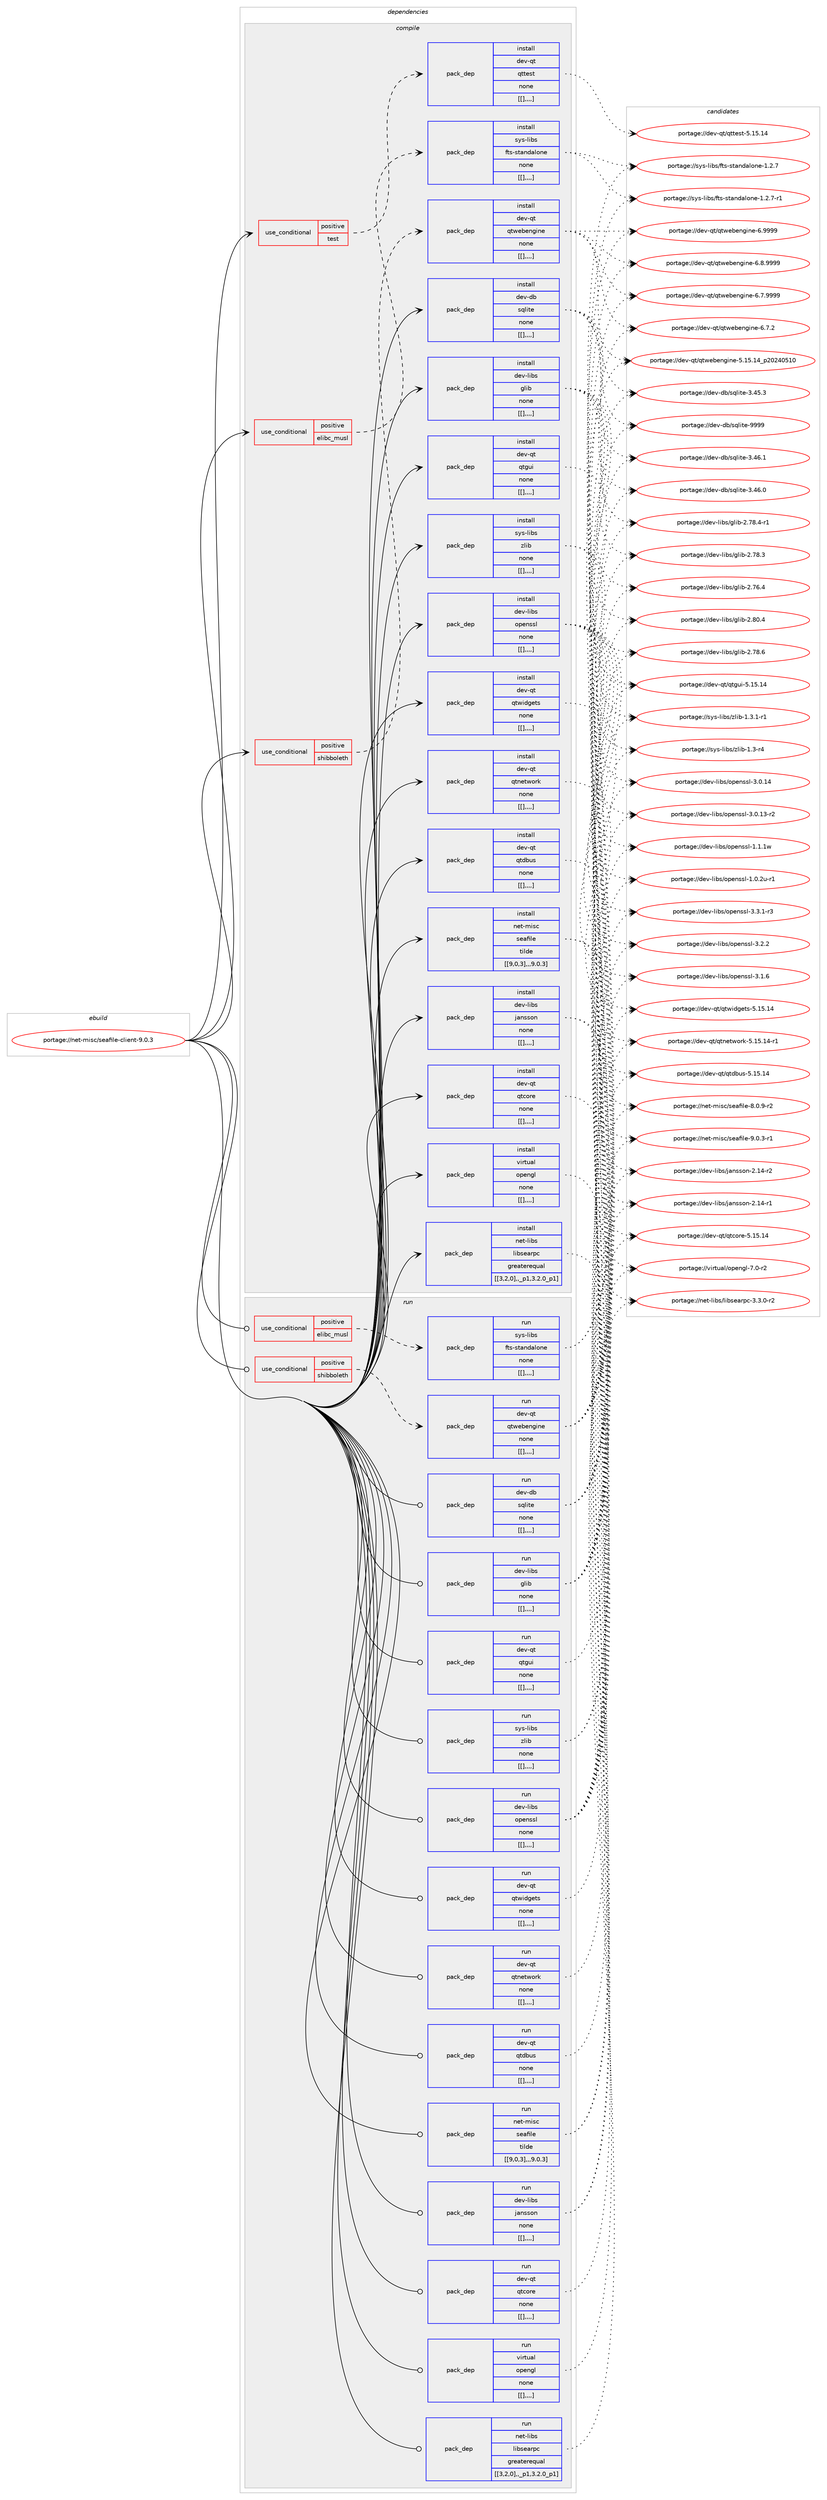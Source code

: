 digraph prolog {

# *************
# Graph options
# *************

newrank=true;
concentrate=true;
compound=true;
graph [rankdir=LR,fontname=Helvetica,fontsize=10,ranksep=1.5];#, ranksep=2.5, nodesep=0.2];
edge  [arrowhead=vee];
node  [fontname=Helvetica,fontsize=10];

# **********
# The ebuild
# **********

subgraph cluster_leftcol {
color=gray;
label=<<i>ebuild</i>>;
id [label="portage://net-misc/seafile-client-9.0.3", color=red, width=4, href="../net-misc/seafile-client-9.0.3.svg"];
}

# ****************
# The dependencies
# ****************

subgraph cluster_midcol {
color=gray;
label=<<i>dependencies</i>>;
subgraph cluster_compile {
fillcolor="#eeeeee";
style=filled;
label=<<i>compile</i>>;
subgraph cond102878 {
dependency391874 [label=<<TABLE BORDER="0" CELLBORDER="1" CELLSPACING="0" CELLPADDING="4"><TR><TD ROWSPAN="3" CELLPADDING="10">use_conditional</TD></TR><TR><TD>positive</TD></TR><TR><TD>elibc_musl</TD></TR></TABLE>>, shape=none, color=red];
subgraph pack286143 {
dependency391875 [label=<<TABLE BORDER="0" CELLBORDER="1" CELLSPACING="0" CELLPADDING="4" WIDTH="220"><TR><TD ROWSPAN="6" CELLPADDING="30">pack_dep</TD></TR><TR><TD WIDTH="110">install</TD></TR><TR><TD>sys-libs</TD></TR><TR><TD>fts-standalone</TD></TR><TR><TD>none</TD></TR><TR><TD>[[],,,,]</TD></TR></TABLE>>, shape=none, color=blue];
}
dependency391874:e -> dependency391875:w [weight=20,style="dashed",arrowhead="vee"];
}
id:e -> dependency391874:w [weight=20,style="solid",arrowhead="vee"];
subgraph cond102879 {
dependency391876 [label=<<TABLE BORDER="0" CELLBORDER="1" CELLSPACING="0" CELLPADDING="4"><TR><TD ROWSPAN="3" CELLPADDING="10">use_conditional</TD></TR><TR><TD>positive</TD></TR><TR><TD>shibboleth</TD></TR></TABLE>>, shape=none, color=red];
subgraph pack286144 {
dependency391877 [label=<<TABLE BORDER="0" CELLBORDER="1" CELLSPACING="0" CELLPADDING="4" WIDTH="220"><TR><TD ROWSPAN="6" CELLPADDING="30">pack_dep</TD></TR><TR><TD WIDTH="110">install</TD></TR><TR><TD>dev-qt</TD></TR><TR><TD>qtwebengine</TD></TR><TR><TD>none</TD></TR><TR><TD>[[],,,,]</TD></TR></TABLE>>, shape=none, color=blue];
}
dependency391876:e -> dependency391877:w [weight=20,style="dashed",arrowhead="vee"];
}
id:e -> dependency391876:w [weight=20,style="solid",arrowhead="vee"];
subgraph cond102880 {
dependency391878 [label=<<TABLE BORDER="0" CELLBORDER="1" CELLSPACING="0" CELLPADDING="4"><TR><TD ROWSPAN="3" CELLPADDING="10">use_conditional</TD></TR><TR><TD>positive</TD></TR><TR><TD>test</TD></TR></TABLE>>, shape=none, color=red];
subgraph pack286145 {
dependency391879 [label=<<TABLE BORDER="0" CELLBORDER="1" CELLSPACING="0" CELLPADDING="4" WIDTH="220"><TR><TD ROWSPAN="6" CELLPADDING="30">pack_dep</TD></TR><TR><TD WIDTH="110">install</TD></TR><TR><TD>dev-qt</TD></TR><TR><TD>qttest</TD></TR><TR><TD>none</TD></TR><TR><TD>[[],,,,]</TD></TR></TABLE>>, shape=none, color=blue];
}
dependency391878:e -> dependency391879:w [weight=20,style="dashed",arrowhead="vee"];
}
id:e -> dependency391878:w [weight=20,style="solid",arrowhead="vee"];
subgraph pack286146 {
dependency391880 [label=<<TABLE BORDER="0" CELLBORDER="1" CELLSPACING="0" CELLPADDING="4" WIDTH="220"><TR><TD ROWSPAN="6" CELLPADDING="30">pack_dep</TD></TR><TR><TD WIDTH="110">install</TD></TR><TR><TD>dev-db</TD></TR><TR><TD>sqlite</TD></TR><TR><TD>none</TD></TR><TR><TD>[[],,,,]</TD></TR></TABLE>>, shape=none, color=blue];
}
id:e -> dependency391880:w [weight=20,style="solid",arrowhead="vee"];
subgraph pack286147 {
dependency391881 [label=<<TABLE BORDER="0" CELLBORDER="1" CELLSPACING="0" CELLPADDING="4" WIDTH="220"><TR><TD ROWSPAN="6" CELLPADDING="30">pack_dep</TD></TR><TR><TD WIDTH="110">install</TD></TR><TR><TD>dev-libs</TD></TR><TR><TD>glib</TD></TR><TR><TD>none</TD></TR><TR><TD>[[],,,,]</TD></TR></TABLE>>, shape=none, color=blue];
}
id:e -> dependency391881:w [weight=20,style="solid",arrowhead="vee"];
subgraph pack286148 {
dependency391882 [label=<<TABLE BORDER="0" CELLBORDER="1" CELLSPACING="0" CELLPADDING="4" WIDTH="220"><TR><TD ROWSPAN="6" CELLPADDING="30">pack_dep</TD></TR><TR><TD WIDTH="110">install</TD></TR><TR><TD>dev-libs</TD></TR><TR><TD>jansson</TD></TR><TR><TD>none</TD></TR><TR><TD>[[],,,,]</TD></TR></TABLE>>, shape=none, color=blue];
}
id:e -> dependency391882:w [weight=20,style="solid",arrowhead="vee"];
subgraph pack286149 {
dependency391883 [label=<<TABLE BORDER="0" CELLBORDER="1" CELLSPACING="0" CELLPADDING="4" WIDTH="220"><TR><TD ROWSPAN="6" CELLPADDING="30">pack_dep</TD></TR><TR><TD WIDTH="110">install</TD></TR><TR><TD>dev-libs</TD></TR><TR><TD>openssl</TD></TR><TR><TD>none</TD></TR><TR><TD>[[],,,,]</TD></TR></TABLE>>, shape=none, color=blue];
}
id:e -> dependency391883:w [weight=20,style="solid",arrowhead="vee"];
subgraph pack286150 {
dependency391884 [label=<<TABLE BORDER="0" CELLBORDER="1" CELLSPACING="0" CELLPADDING="4" WIDTH="220"><TR><TD ROWSPAN="6" CELLPADDING="30">pack_dep</TD></TR><TR><TD WIDTH="110">install</TD></TR><TR><TD>dev-qt</TD></TR><TR><TD>qtcore</TD></TR><TR><TD>none</TD></TR><TR><TD>[[],,,,]</TD></TR></TABLE>>, shape=none, color=blue];
}
id:e -> dependency391884:w [weight=20,style="solid",arrowhead="vee"];
subgraph pack286151 {
dependency391885 [label=<<TABLE BORDER="0" CELLBORDER="1" CELLSPACING="0" CELLPADDING="4" WIDTH="220"><TR><TD ROWSPAN="6" CELLPADDING="30">pack_dep</TD></TR><TR><TD WIDTH="110">install</TD></TR><TR><TD>dev-qt</TD></TR><TR><TD>qtdbus</TD></TR><TR><TD>none</TD></TR><TR><TD>[[],,,,]</TD></TR></TABLE>>, shape=none, color=blue];
}
id:e -> dependency391885:w [weight=20,style="solid",arrowhead="vee"];
subgraph pack286152 {
dependency391886 [label=<<TABLE BORDER="0" CELLBORDER="1" CELLSPACING="0" CELLPADDING="4" WIDTH="220"><TR><TD ROWSPAN="6" CELLPADDING="30">pack_dep</TD></TR><TR><TD WIDTH="110">install</TD></TR><TR><TD>dev-qt</TD></TR><TR><TD>qtgui</TD></TR><TR><TD>none</TD></TR><TR><TD>[[],,,,]</TD></TR></TABLE>>, shape=none, color=blue];
}
id:e -> dependency391886:w [weight=20,style="solid",arrowhead="vee"];
subgraph pack286153 {
dependency391887 [label=<<TABLE BORDER="0" CELLBORDER="1" CELLSPACING="0" CELLPADDING="4" WIDTH="220"><TR><TD ROWSPAN="6" CELLPADDING="30">pack_dep</TD></TR><TR><TD WIDTH="110">install</TD></TR><TR><TD>dev-qt</TD></TR><TR><TD>qtnetwork</TD></TR><TR><TD>none</TD></TR><TR><TD>[[],,,,]</TD></TR></TABLE>>, shape=none, color=blue];
}
id:e -> dependency391887:w [weight=20,style="solid",arrowhead="vee"];
subgraph pack286154 {
dependency391888 [label=<<TABLE BORDER="0" CELLBORDER="1" CELLSPACING="0" CELLPADDING="4" WIDTH="220"><TR><TD ROWSPAN="6" CELLPADDING="30">pack_dep</TD></TR><TR><TD WIDTH="110">install</TD></TR><TR><TD>dev-qt</TD></TR><TR><TD>qtwidgets</TD></TR><TR><TD>none</TD></TR><TR><TD>[[],,,,]</TD></TR></TABLE>>, shape=none, color=blue];
}
id:e -> dependency391888:w [weight=20,style="solid",arrowhead="vee"];
subgraph pack286155 {
dependency391889 [label=<<TABLE BORDER="0" CELLBORDER="1" CELLSPACING="0" CELLPADDING="4" WIDTH="220"><TR><TD ROWSPAN="6" CELLPADDING="30">pack_dep</TD></TR><TR><TD WIDTH="110">install</TD></TR><TR><TD>net-libs</TD></TR><TR><TD>libsearpc</TD></TR><TR><TD>greaterequal</TD></TR><TR><TD>[[3,2,0],,_p1,3.2.0_p1]</TD></TR></TABLE>>, shape=none, color=blue];
}
id:e -> dependency391889:w [weight=20,style="solid",arrowhead="vee"];
subgraph pack286156 {
dependency391890 [label=<<TABLE BORDER="0" CELLBORDER="1" CELLSPACING="0" CELLPADDING="4" WIDTH="220"><TR><TD ROWSPAN="6" CELLPADDING="30">pack_dep</TD></TR><TR><TD WIDTH="110">install</TD></TR><TR><TD>net-misc</TD></TR><TR><TD>seafile</TD></TR><TR><TD>tilde</TD></TR><TR><TD>[[9,0,3],,,9.0.3]</TD></TR></TABLE>>, shape=none, color=blue];
}
id:e -> dependency391890:w [weight=20,style="solid",arrowhead="vee"];
subgraph pack286157 {
dependency391891 [label=<<TABLE BORDER="0" CELLBORDER="1" CELLSPACING="0" CELLPADDING="4" WIDTH="220"><TR><TD ROWSPAN="6" CELLPADDING="30">pack_dep</TD></TR><TR><TD WIDTH="110">install</TD></TR><TR><TD>sys-libs</TD></TR><TR><TD>zlib</TD></TR><TR><TD>none</TD></TR><TR><TD>[[],,,,]</TD></TR></TABLE>>, shape=none, color=blue];
}
id:e -> dependency391891:w [weight=20,style="solid",arrowhead="vee"];
subgraph pack286158 {
dependency391892 [label=<<TABLE BORDER="0" CELLBORDER="1" CELLSPACING="0" CELLPADDING="4" WIDTH="220"><TR><TD ROWSPAN="6" CELLPADDING="30">pack_dep</TD></TR><TR><TD WIDTH="110">install</TD></TR><TR><TD>virtual</TD></TR><TR><TD>opengl</TD></TR><TR><TD>none</TD></TR><TR><TD>[[],,,,]</TD></TR></TABLE>>, shape=none, color=blue];
}
id:e -> dependency391892:w [weight=20,style="solid",arrowhead="vee"];
}
subgraph cluster_compileandrun {
fillcolor="#eeeeee";
style=filled;
label=<<i>compile and run</i>>;
}
subgraph cluster_run {
fillcolor="#eeeeee";
style=filled;
label=<<i>run</i>>;
subgraph cond102881 {
dependency391893 [label=<<TABLE BORDER="0" CELLBORDER="1" CELLSPACING="0" CELLPADDING="4"><TR><TD ROWSPAN="3" CELLPADDING="10">use_conditional</TD></TR><TR><TD>positive</TD></TR><TR><TD>elibc_musl</TD></TR></TABLE>>, shape=none, color=red];
subgraph pack286159 {
dependency391894 [label=<<TABLE BORDER="0" CELLBORDER="1" CELLSPACING="0" CELLPADDING="4" WIDTH="220"><TR><TD ROWSPAN="6" CELLPADDING="30">pack_dep</TD></TR><TR><TD WIDTH="110">run</TD></TR><TR><TD>sys-libs</TD></TR><TR><TD>fts-standalone</TD></TR><TR><TD>none</TD></TR><TR><TD>[[],,,,]</TD></TR></TABLE>>, shape=none, color=blue];
}
dependency391893:e -> dependency391894:w [weight=20,style="dashed",arrowhead="vee"];
}
id:e -> dependency391893:w [weight=20,style="solid",arrowhead="odot"];
subgraph cond102882 {
dependency391895 [label=<<TABLE BORDER="0" CELLBORDER="1" CELLSPACING="0" CELLPADDING="4"><TR><TD ROWSPAN="3" CELLPADDING="10">use_conditional</TD></TR><TR><TD>positive</TD></TR><TR><TD>shibboleth</TD></TR></TABLE>>, shape=none, color=red];
subgraph pack286160 {
dependency391896 [label=<<TABLE BORDER="0" CELLBORDER="1" CELLSPACING="0" CELLPADDING="4" WIDTH="220"><TR><TD ROWSPAN="6" CELLPADDING="30">pack_dep</TD></TR><TR><TD WIDTH="110">run</TD></TR><TR><TD>dev-qt</TD></TR><TR><TD>qtwebengine</TD></TR><TR><TD>none</TD></TR><TR><TD>[[],,,,]</TD></TR></TABLE>>, shape=none, color=blue];
}
dependency391895:e -> dependency391896:w [weight=20,style="dashed",arrowhead="vee"];
}
id:e -> dependency391895:w [weight=20,style="solid",arrowhead="odot"];
subgraph pack286161 {
dependency391897 [label=<<TABLE BORDER="0" CELLBORDER="1" CELLSPACING="0" CELLPADDING="4" WIDTH="220"><TR><TD ROWSPAN="6" CELLPADDING="30">pack_dep</TD></TR><TR><TD WIDTH="110">run</TD></TR><TR><TD>dev-db</TD></TR><TR><TD>sqlite</TD></TR><TR><TD>none</TD></TR><TR><TD>[[],,,,]</TD></TR></TABLE>>, shape=none, color=blue];
}
id:e -> dependency391897:w [weight=20,style="solid",arrowhead="odot"];
subgraph pack286162 {
dependency391898 [label=<<TABLE BORDER="0" CELLBORDER="1" CELLSPACING="0" CELLPADDING="4" WIDTH="220"><TR><TD ROWSPAN="6" CELLPADDING="30">pack_dep</TD></TR><TR><TD WIDTH="110">run</TD></TR><TR><TD>dev-libs</TD></TR><TR><TD>glib</TD></TR><TR><TD>none</TD></TR><TR><TD>[[],,,,]</TD></TR></TABLE>>, shape=none, color=blue];
}
id:e -> dependency391898:w [weight=20,style="solid",arrowhead="odot"];
subgraph pack286163 {
dependency391899 [label=<<TABLE BORDER="0" CELLBORDER="1" CELLSPACING="0" CELLPADDING="4" WIDTH="220"><TR><TD ROWSPAN="6" CELLPADDING="30">pack_dep</TD></TR><TR><TD WIDTH="110">run</TD></TR><TR><TD>dev-libs</TD></TR><TR><TD>jansson</TD></TR><TR><TD>none</TD></TR><TR><TD>[[],,,,]</TD></TR></TABLE>>, shape=none, color=blue];
}
id:e -> dependency391899:w [weight=20,style="solid",arrowhead="odot"];
subgraph pack286164 {
dependency391900 [label=<<TABLE BORDER="0" CELLBORDER="1" CELLSPACING="0" CELLPADDING="4" WIDTH="220"><TR><TD ROWSPAN="6" CELLPADDING="30">pack_dep</TD></TR><TR><TD WIDTH="110">run</TD></TR><TR><TD>dev-libs</TD></TR><TR><TD>openssl</TD></TR><TR><TD>none</TD></TR><TR><TD>[[],,,,]</TD></TR></TABLE>>, shape=none, color=blue];
}
id:e -> dependency391900:w [weight=20,style="solid",arrowhead="odot"];
subgraph pack286165 {
dependency391901 [label=<<TABLE BORDER="0" CELLBORDER="1" CELLSPACING="0" CELLPADDING="4" WIDTH="220"><TR><TD ROWSPAN="6" CELLPADDING="30">pack_dep</TD></TR><TR><TD WIDTH="110">run</TD></TR><TR><TD>dev-qt</TD></TR><TR><TD>qtcore</TD></TR><TR><TD>none</TD></TR><TR><TD>[[],,,,]</TD></TR></TABLE>>, shape=none, color=blue];
}
id:e -> dependency391901:w [weight=20,style="solid",arrowhead="odot"];
subgraph pack286166 {
dependency391902 [label=<<TABLE BORDER="0" CELLBORDER="1" CELLSPACING="0" CELLPADDING="4" WIDTH="220"><TR><TD ROWSPAN="6" CELLPADDING="30">pack_dep</TD></TR><TR><TD WIDTH="110">run</TD></TR><TR><TD>dev-qt</TD></TR><TR><TD>qtdbus</TD></TR><TR><TD>none</TD></TR><TR><TD>[[],,,,]</TD></TR></TABLE>>, shape=none, color=blue];
}
id:e -> dependency391902:w [weight=20,style="solid",arrowhead="odot"];
subgraph pack286167 {
dependency391903 [label=<<TABLE BORDER="0" CELLBORDER="1" CELLSPACING="0" CELLPADDING="4" WIDTH="220"><TR><TD ROWSPAN="6" CELLPADDING="30">pack_dep</TD></TR><TR><TD WIDTH="110">run</TD></TR><TR><TD>dev-qt</TD></TR><TR><TD>qtgui</TD></TR><TR><TD>none</TD></TR><TR><TD>[[],,,,]</TD></TR></TABLE>>, shape=none, color=blue];
}
id:e -> dependency391903:w [weight=20,style="solid",arrowhead="odot"];
subgraph pack286168 {
dependency391904 [label=<<TABLE BORDER="0" CELLBORDER="1" CELLSPACING="0" CELLPADDING="4" WIDTH="220"><TR><TD ROWSPAN="6" CELLPADDING="30">pack_dep</TD></TR><TR><TD WIDTH="110">run</TD></TR><TR><TD>dev-qt</TD></TR><TR><TD>qtnetwork</TD></TR><TR><TD>none</TD></TR><TR><TD>[[],,,,]</TD></TR></TABLE>>, shape=none, color=blue];
}
id:e -> dependency391904:w [weight=20,style="solid",arrowhead="odot"];
subgraph pack286169 {
dependency391905 [label=<<TABLE BORDER="0" CELLBORDER="1" CELLSPACING="0" CELLPADDING="4" WIDTH="220"><TR><TD ROWSPAN="6" CELLPADDING="30">pack_dep</TD></TR><TR><TD WIDTH="110">run</TD></TR><TR><TD>dev-qt</TD></TR><TR><TD>qtwidgets</TD></TR><TR><TD>none</TD></TR><TR><TD>[[],,,,]</TD></TR></TABLE>>, shape=none, color=blue];
}
id:e -> dependency391905:w [weight=20,style="solid",arrowhead="odot"];
subgraph pack286170 {
dependency391906 [label=<<TABLE BORDER="0" CELLBORDER="1" CELLSPACING="0" CELLPADDING="4" WIDTH="220"><TR><TD ROWSPAN="6" CELLPADDING="30">pack_dep</TD></TR><TR><TD WIDTH="110">run</TD></TR><TR><TD>net-libs</TD></TR><TR><TD>libsearpc</TD></TR><TR><TD>greaterequal</TD></TR><TR><TD>[[3,2,0],,_p1,3.2.0_p1]</TD></TR></TABLE>>, shape=none, color=blue];
}
id:e -> dependency391906:w [weight=20,style="solid",arrowhead="odot"];
subgraph pack286171 {
dependency391907 [label=<<TABLE BORDER="0" CELLBORDER="1" CELLSPACING="0" CELLPADDING="4" WIDTH="220"><TR><TD ROWSPAN="6" CELLPADDING="30">pack_dep</TD></TR><TR><TD WIDTH="110">run</TD></TR><TR><TD>net-misc</TD></TR><TR><TD>seafile</TD></TR><TR><TD>tilde</TD></TR><TR><TD>[[9,0,3],,,9.0.3]</TD></TR></TABLE>>, shape=none, color=blue];
}
id:e -> dependency391907:w [weight=20,style="solid",arrowhead="odot"];
subgraph pack286172 {
dependency391908 [label=<<TABLE BORDER="0" CELLBORDER="1" CELLSPACING="0" CELLPADDING="4" WIDTH="220"><TR><TD ROWSPAN="6" CELLPADDING="30">pack_dep</TD></TR><TR><TD WIDTH="110">run</TD></TR><TR><TD>sys-libs</TD></TR><TR><TD>zlib</TD></TR><TR><TD>none</TD></TR><TR><TD>[[],,,,]</TD></TR></TABLE>>, shape=none, color=blue];
}
id:e -> dependency391908:w [weight=20,style="solid",arrowhead="odot"];
subgraph pack286173 {
dependency391909 [label=<<TABLE BORDER="0" CELLBORDER="1" CELLSPACING="0" CELLPADDING="4" WIDTH="220"><TR><TD ROWSPAN="6" CELLPADDING="30">pack_dep</TD></TR><TR><TD WIDTH="110">run</TD></TR><TR><TD>virtual</TD></TR><TR><TD>opengl</TD></TR><TR><TD>none</TD></TR><TR><TD>[[],,,,]</TD></TR></TABLE>>, shape=none, color=blue];
}
id:e -> dependency391909:w [weight=20,style="solid",arrowhead="odot"];
}
}

# **************
# The candidates
# **************

subgraph cluster_choices {
rank=same;
color=gray;
label=<<i>candidates</i>>;

subgraph choice286143 {
color=black;
nodesep=1;
choice1151211154510810598115471021161154511511697110100971081111101014549465046554511449 [label="portage://sys-libs/fts-standalone-1.2.7-r1", color=red, width=4,href="../sys-libs/fts-standalone-1.2.7-r1.svg"];
choice115121115451081059811547102116115451151169711010097108111110101454946504655 [label="portage://sys-libs/fts-standalone-1.2.7", color=red, width=4,href="../sys-libs/fts-standalone-1.2.7.svg"];
dependency391875:e -> choice1151211154510810598115471021161154511511697110100971081111101014549465046554511449:w [style=dotted,weight="100"];
dependency391875:e -> choice115121115451081059811547102116115451151169711010097108111110101454946504655:w [style=dotted,weight="100"];
}
subgraph choice286144 {
color=black;
nodesep=1;
choice10010111845113116471131161191019810111010310511010145544657575757 [label="portage://dev-qt/qtwebengine-6.9999", color=red, width=4,href="../dev-qt/qtwebengine-6.9999.svg"];
choice100101118451131164711311611910198101110103105110101455446564657575757 [label="portage://dev-qt/qtwebengine-6.8.9999", color=red, width=4,href="../dev-qt/qtwebengine-6.8.9999.svg"];
choice100101118451131164711311611910198101110103105110101455446554657575757 [label="portage://dev-qt/qtwebengine-6.7.9999", color=red, width=4,href="../dev-qt/qtwebengine-6.7.9999.svg"];
choice100101118451131164711311611910198101110103105110101455446554650 [label="portage://dev-qt/qtwebengine-6.7.2", color=red, width=4,href="../dev-qt/qtwebengine-6.7.2.svg"];
choice1001011184511311647113116119101981011101031051101014553464953464952951125048505248534948 [label="portage://dev-qt/qtwebengine-5.15.14_p20240510", color=red, width=4,href="../dev-qt/qtwebengine-5.15.14_p20240510.svg"];
dependency391877:e -> choice10010111845113116471131161191019810111010310511010145544657575757:w [style=dotted,weight="100"];
dependency391877:e -> choice100101118451131164711311611910198101110103105110101455446564657575757:w [style=dotted,weight="100"];
dependency391877:e -> choice100101118451131164711311611910198101110103105110101455446554657575757:w [style=dotted,weight="100"];
dependency391877:e -> choice100101118451131164711311611910198101110103105110101455446554650:w [style=dotted,weight="100"];
dependency391877:e -> choice1001011184511311647113116119101981011101031051101014553464953464952951125048505248534948:w [style=dotted,weight="100"];
}
subgraph choice286145 {
color=black;
nodesep=1;
choice10010111845113116471131161161011151164553464953464952 [label="portage://dev-qt/qttest-5.15.14", color=red, width=4,href="../dev-qt/qttest-5.15.14.svg"];
dependency391879:e -> choice10010111845113116471131161161011151164553464953464952:w [style=dotted,weight="100"];
}
subgraph choice286146 {
color=black;
nodesep=1;
choice1001011184510098471151131081051161014557575757 [label="portage://dev-db/sqlite-9999", color=red, width=4,href="../dev-db/sqlite-9999.svg"];
choice10010111845100984711511310810511610145514652544649 [label="portage://dev-db/sqlite-3.46.1", color=red, width=4,href="../dev-db/sqlite-3.46.1.svg"];
choice10010111845100984711511310810511610145514652544648 [label="portage://dev-db/sqlite-3.46.0", color=red, width=4,href="../dev-db/sqlite-3.46.0.svg"];
choice10010111845100984711511310810511610145514652534651 [label="portage://dev-db/sqlite-3.45.3", color=red, width=4,href="../dev-db/sqlite-3.45.3.svg"];
dependency391880:e -> choice1001011184510098471151131081051161014557575757:w [style=dotted,weight="100"];
dependency391880:e -> choice10010111845100984711511310810511610145514652544649:w [style=dotted,weight="100"];
dependency391880:e -> choice10010111845100984711511310810511610145514652544648:w [style=dotted,weight="100"];
dependency391880:e -> choice10010111845100984711511310810511610145514652534651:w [style=dotted,weight="100"];
}
subgraph choice286147 {
color=black;
nodesep=1;
choice1001011184510810598115471031081059845504656484652 [label="portage://dev-libs/glib-2.80.4", color=red, width=4,href="../dev-libs/glib-2.80.4.svg"];
choice1001011184510810598115471031081059845504655564654 [label="portage://dev-libs/glib-2.78.6", color=red, width=4,href="../dev-libs/glib-2.78.6.svg"];
choice10010111845108105981154710310810598455046555646524511449 [label="portage://dev-libs/glib-2.78.4-r1", color=red, width=4,href="../dev-libs/glib-2.78.4-r1.svg"];
choice1001011184510810598115471031081059845504655564651 [label="portage://dev-libs/glib-2.78.3", color=red, width=4,href="../dev-libs/glib-2.78.3.svg"];
choice1001011184510810598115471031081059845504655544652 [label="portage://dev-libs/glib-2.76.4", color=red, width=4,href="../dev-libs/glib-2.76.4.svg"];
dependency391881:e -> choice1001011184510810598115471031081059845504656484652:w [style=dotted,weight="100"];
dependency391881:e -> choice1001011184510810598115471031081059845504655564654:w [style=dotted,weight="100"];
dependency391881:e -> choice10010111845108105981154710310810598455046555646524511449:w [style=dotted,weight="100"];
dependency391881:e -> choice1001011184510810598115471031081059845504655564651:w [style=dotted,weight="100"];
dependency391881:e -> choice1001011184510810598115471031081059845504655544652:w [style=dotted,weight="100"];
}
subgraph choice286148 {
color=black;
nodesep=1;
choice1001011184510810598115471069711011511511111045504649524511450 [label="portage://dev-libs/jansson-2.14-r2", color=red, width=4,href="../dev-libs/jansson-2.14-r2.svg"];
choice1001011184510810598115471069711011511511111045504649524511449 [label="portage://dev-libs/jansson-2.14-r1", color=red, width=4,href="../dev-libs/jansson-2.14-r1.svg"];
dependency391882:e -> choice1001011184510810598115471069711011511511111045504649524511450:w [style=dotted,weight="100"];
dependency391882:e -> choice1001011184510810598115471069711011511511111045504649524511449:w [style=dotted,weight="100"];
}
subgraph choice286149 {
color=black;
nodesep=1;
choice1001011184510810598115471111121011101151151084551465146494511451 [label="portage://dev-libs/openssl-3.3.1-r3", color=red, width=4,href="../dev-libs/openssl-3.3.1-r3.svg"];
choice100101118451081059811547111112101110115115108455146504650 [label="portage://dev-libs/openssl-3.2.2", color=red, width=4,href="../dev-libs/openssl-3.2.2.svg"];
choice100101118451081059811547111112101110115115108455146494654 [label="portage://dev-libs/openssl-3.1.6", color=red, width=4,href="../dev-libs/openssl-3.1.6.svg"];
choice10010111845108105981154711111210111011511510845514648464952 [label="portage://dev-libs/openssl-3.0.14", color=red, width=4,href="../dev-libs/openssl-3.0.14.svg"];
choice100101118451081059811547111112101110115115108455146484649514511450 [label="portage://dev-libs/openssl-3.0.13-r2", color=red, width=4,href="../dev-libs/openssl-3.0.13-r2.svg"];
choice100101118451081059811547111112101110115115108454946494649119 [label="portage://dev-libs/openssl-1.1.1w", color=red, width=4,href="../dev-libs/openssl-1.1.1w.svg"];
choice1001011184510810598115471111121011101151151084549464846501174511449 [label="portage://dev-libs/openssl-1.0.2u-r1", color=red, width=4,href="../dev-libs/openssl-1.0.2u-r1.svg"];
dependency391883:e -> choice1001011184510810598115471111121011101151151084551465146494511451:w [style=dotted,weight="100"];
dependency391883:e -> choice100101118451081059811547111112101110115115108455146504650:w [style=dotted,weight="100"];
dependency391883:e -> choice100101118451081059811547111112101110115115108455146494654:w [style=dotted,weight="100"];
dependency391883:e -> choice10010111845108105981154711111210111011511510845514648464952:w [style=dotted,weight="100"];
dependency391883:e -> choice100101118451081059811547111112101110115115108455146484649514511450:w [style=dotted,weight="100"];
dependency391883:e -> choice100101118451081059811547111112101110115115108454946494649119:w [style=dotted,weight="100"];
dependency391883:e -> choice1001011184510810598115471111121011101151151084549464846501174511449:w [style=dotted,weight="100"];
}
subgraph choice286150 {
color=black;
nodesep=1;
choice1001011184511311647113116991111141014553464953464952 [label="portage://dev-qt/qtcore-5.15.14", color=red, width=4,href="../dev-qt/qtcore-5.15.14.svg"];
dependency391884:e -> choice1001011184511311647113116991111141014553464953464952:w [style=dotted,weight="100"];
}
subgraph choice286151 {
color=black;
nodesep=1;
choice1001011184511311647113116100981171154553464953464952 [label="portage://dev-qt/qtdbus-5.15.14", color=red, width=4,href="../dev-qt/qtdbus-5.15.14.svg"];
dependency391885:e -> choice1001011184511311647113116100981171154553464953464952:w [style=dotted,weight="100"];
}
subgraph choice286152 {
color=black;
nodesep=1;
choice10010111845113116471131161031171054553464953464952 [label="portage://dev-qt/qtgui-5.15.14", color=red, width=4,href="../dev-qt/qtgui-5.15.14.svg"];
dependency391886:e -> choice10010111845113116471131161031171054553464953464952:w [style=dotted,weight="100"];
}
subgraph choice286153 {
color=black;
nodesep=1;
choice100101118451131164711311611010111611911111410745534649534649524511449 [label="portage://dev-qt/qtnetwork-5.15.14-r1", color=red, width=4,href="../dev-qt/qtnetwork-5.15.14-r1.svg"];
dependency391887:e -> choice100101118451131164711311611010111611911111410745534649534649524511449:w [style=dotted,weight="100"];
}
subgraph choice286154 {
color=black;
nodesep=1;
choice10010111845113116471131161191051001031011161154553464953464952 [label="portage://dev-qt/qtwidgets-5.15.14", color=red, width=4,href="../dev-qt/qtwidgets-5.15.14.svg"];
dependency391888:e -> choice10010111845113116471131161191051001031011161154553464953464952:w [style=dotted,weight="100"];
}
subgraph choice286155 {
color=black;
nodesep=1;
choice1101011164510810598115471081059811510197114112994551465146484511450 [label="portage://net-libs/libsearpc-3.3.0-r2", color=red, width=4,href="../net-libs/libsearpc-3.3.0-r2.svg"];
dependency391889:e -> choice1101011164510810598115471081059811510197114112994551465146484511450:w [style=dotted,weight="100"];
}
subgraph choice286156 {
color=black;
nodesep=1;
choice110101116451091051159947115101971021051081014557464846514511449 [label="portage://net-misc/seafile-9.0.3-r1", color=red, width=4,href="../net-misc/seafile-9.0.3-r1.svg"];
choice110101116451091051159947115101971021051081014556464846574511450 [label="portage://net-misc/seafile-8.0.9-r2", color=red, width=4,href="../net-misc/seafile-8.0.9-r2.svg"];
dependency391890:e -> choice110101116451091051159947115101971021051081014557464846514511449:w [style=dotted,weight="100"];
dependency391890:e -> choice110101116451091051159947115101971021051081014556464846574511450:w [style=dotted,weight="100"];
}
subgraph choice286157 {
color=black;
nodesep=1;
choice115121115451081059811547122108105984549465146494511449 [label="portage://sys-libs/zlib-1.3.1-r1", color=red, width=4,href="../sys-libs/zlib-1.3.1-r1.svg"];
choice11512111545108105981154712210810598454946514511452 [label="portage://sys-libs/zlib-1.3-r4", color=red, width=4,href="../sys-libs/zlib-1.3-r4.svg"];
dependency391891:e -> choice115121115451081059811547122108105984549465146494511449:w [style=dotted,weight="100"];
dependency391891:e -> choice11512111545108105981154712210810598454946514511452:w [style=dotted,weight="100"];
}
subgraph choice286158 {
color=black;
nodesep=1;
choice1181051141161179710847111112101110103108455546484511450 [label="portage://virtual/opengl-7.0-r2", color=red, width=4,href="../virtual/opengl-7.0-r2.svg"];
dependency391892:e -> choice1181051141161179710847111112101110103108455546484511450:w [style=dotted,weight="100"];
}
subgraph choice286159 {
color=black;
nodesep=1;
choice1151211154510810598115471021161154511511697110100971081111101014549465046554511449 [label="portage://sys-libs/fts-standalone-1.2.7-r1", color=red, width=4,href="../sys-libs/fts-standalone-1.2.7-r1.svg"];
choice115121115451081059811547102116115451151169711010097108111110101454946504655 [label="portage://sys-libs/fts-standalone-1.2.7", color=red, width=4,href="../sys-libs/fts-standalone-1.2.7.svg"];
dependency391894:e -> choice1151211154510810598115471021161154511511697110100971081111101014549465046554511449:w [style=dotted,weight="100"];
dependency391894:e -> choice115121115451081059811547102116115451151169711010097108111110101454946504655:w [style=dotted,weight="100"];
}
subgraph choice286160 {
color=black;
nodesep=1;
choice10010111845113116471131161191019810111010310511010145544657575757 [label="portage://dev-qt/qtwebengine-6.9999", color=red, width=4,href="../dev-qt/qtwebengine-6.9999.svg"];
choice100101118451131164711311611910198101110103105110101455446564657575757 [label="portage://dev-qt/qtwebengine-6.8.9999", color=red, width=4,href="../dev-qt/qtwebengine-6.8.9999.svg"];
choice100101118451131164711311611910198101110103105110101455446554657575757 [label="portage://dev-qt/qtwebengine-6.7.9999", color=red, width=4,href="../dev-qt/qtwebengine-6.7.9999.svg"];
choice100101118451131164711311611910198101110103105110101455446554650 [label="portage://dev-qt/qtwebengine-6.7.2", color=red, width=4,href="../dev-qt/qtwebengine-6.7.2.svg"];
choice1001011184511311647113116119101981011101031051101014553464953464952951125048505248534948 [label="portage://dev-qt/qtwebengine-5.15.14_p20240510", color=red, width=4,href="../dev-qt/qtwebengine-5.15.14_p20240510.svg"];
dependency391896:e -> choice10010111845113116471131161191019810111010310511010145544657575757:w [style=dotted,weight="100"];
dependency391896:e -> choice100101118451131164711311611910198101110103105110101455446564657575757:w [style=dotted,weight="100"];
dependency391896:e -> choice100101118451131164711311611910198101110103105110101455446554657575757:w [style=dotted,weight="100"];
dependency391896:e -> choice100101118451131164711311611910198101110103105110101455446554650:w [style=dotted,weight="100"];
dependency391896:e -> choice1001011184511311647113116119101981011101031051101014553464953464952951125048505248534948:w [style=dotted,weight="100"];
}
subgraph choice286161 {
color=black;
nodesep=1;
choice1001011184510098471151131081051161014557575757 [label="portage://dev-db/sqlite-9999", color=red, width=4,href="../dev-db/sqlite-9999.svg"];
choice10010111845100984711511310810511610145514652544649 [label="portage://dev-db/sqlite-3.46.1", color=red, width=4,href="../dev-db/sqlite-3.46.1.svg"];
choice10010111845100984711511310810511610145514652544648 [label="portage://dev-db/sqlite-3.46.0", color=red, width=4,href="../dev-db/sqlite-3.46.0.svg"];
choice10010111845100984711511310810511610145514652534651 [label="portage://dev-db/sqlite-3.45.3", color=red, width=4,href="../dev-db/sqlite-3.45.3.svg"];
dependency391897:e -> choice1001011184510098471151131081051161014557575757:w [style=dotted,weight="100"];
dependency391897:e -> choice10010111845100984711511310810511610145514652544649:w [style=dotted,weight="100"];
dependency391897:e -> choice10010111845100984711511310810511610145514652544648:w [style=dotted,weight="100"];
dependency391897:e -> choice10010111845100984711511310810511610145514652534651:w [style=dotted,weight="100"];
}
subgraph choice286162 {
color=black;
nodesep=1;
choice1001011184510810598115471031081059845504656484652 [label="portage://dev-libs/glib-2.80.4", color=red, width=4,href="../dev-libs/glib-2.80.4.svg"];
choice1001011184510810598115471031081059845504655564654 [label="portage://dev-libs/glib-2.78.6", color=red, width=4,href="../dev-libs/glib-2.78.6.svg"];
choice10010111845108105981154710310810598455046555646524511449 [label="portage://dev-libs/glib-2.78.4-r1", color=red, width=4,href="../dev-libs/glib-2.78.4-r1.svg"];
choice1001011184510810598115471031081059845504655564651 [label="portage://dev-libs/glib-2.78.3", color=red, width=4,href="../dev-libs/glib-2.78.3.svg"];
choice1001011184510810598115471031081059845504655544652 [label="portage://dev-libs/glib-2.76.4", color=red, width=4,href="../dev-libs/glib-2.76.4.svg"];
dependency391898:e -> choice1001011184510810598115471031081059845504656484652:w [style=dotted,weight="100"];
dependency391898:e -> choice1001011184510810598115471031081059845504655564654:w [style=dotted,weight="100"];
dependency391898:e -> choice10010111845108105981154710310810598455046555646524511449:w [style=dotted,weight="100"];
dependency391898:e -> choice1001011184510810598115471031081059845504655564651:w [style=dotted,weight="100"];
dependency391898:e -> choice1001011184510810598115471031081059845504655544652:w [style=dotted,weight="100"];
}
subgraph choice286163 {
color=black;
nodesep=1;
choice1001011184510810598115471069711011511511111045504649524511450 [label="portage://dev-libs/jansson-2.14-r2", color=red, width=4,href="../dev-libs/jansson-2.14-r2.svg"];
choice1001011184510810598115471069711011511511111045504649524511449 [label="portage://dev-libs/jansson-2.14-r1", color=red, width=4,href="../dev-libs/jansson-2.14-r1.svg"];
dependency391899:e -> choice1001011184510810598115471069711011511511111045504649524511450:w [style=dotted,weight="100"];
dependency391899:e -> choice1001011184510810598115471069711011511511111045504649524511449:w [style=dotted,weight="100"];
}
subgraph choice286164 {
color=black;
nodesep=1;
choice1001011184510810598115471111121011101151151084551465146494511451 [label="portage://dev-libs/openssl-3.3.1-r3", color=red, width=4,href="../dev-libs/openssl-3.3.1-r3.svg"];
choice100101118451081059811547111112101110115115108455146504650 [label="portage://dev-libs/openssl-3.2.2", color=red, width=4,href="../dev-libs/openssl-3.2.2.svg"];
choice100101118451081059811547111112101110115115108455146494654 [label="portage://dev-libs/openssl-3.1.6", color=red, width=4,href="../dev-libs/openssl-3.1.6.svg"];
choice10010111845108105981154711111210111011511510845514648464952 [label="portage://dev-libs/openssl-3.0.14", color=red, width=4,href="../dev-libs/openssl-3.0.14.svg"];
choice100101118451081059811547111112101110115115108455146484649514511450 [label="portage://dev-libs/openssl-3.0.13-r2", color=red, width=4,href="../dev-libs/openssl-3.0.13-r2.svg"];
choice100101118451081059811547111112101110115115108454946494649119 [label="portage://dev-libs/openssl-1.1.1w", color=red, width=4,href="../dev-libs/openssl-1.1.1w.svg"];
choice1001011184510810598115471111121011101151151084549464846501174511449 [label="portage://dev-libs/openssl-1.0.2u-r1", color=red, width=4,href="../dev-libs/openssl-1.0.2u-r1.svg"];
dependency391900:e -> choice1001011184510810598115471111121011101151151084551465146494511451:w [style=dotted,weight="100"];
dependency391900:e -> choice100101118451081059811547111112101110115115108455146504650:w [style=dotted,weight="100"];
dependency391900:e -> choice100101118451081059811547111112101110115115108455146494654:w [style=dotted,weight="100"];
dependency391900:e -> choice10010111845108105981154711111210111011511510845514648464952:w [style=dotted,weight="100"];
dependency391900:e -> choice100101118451081059811547111112101110115115108455146484649514511450:w [style=dotted,weight="100"];
dependency391900:e -> choice100101118451081059811547111112101110115115108454946494649119:w [style=dotted,weight="100"];
dependency391900:e -> choice1001011184510810598115471111121011101151151084549464846501174511449:w [style=dotted,weight="100"];
}
subgraph choice286165 {
color=black;
nodesep=1;
choice1001011184511311647113116991111141014553464953464952 [label="portage://dev-qt/qtcore-5.15.14", color=red, width=4,href="../dev-qt/qtcore-5.15.14.svg"];
dependency391901:e -> choice1001011184511311647113116991111141014553464953464952:w [style=dotted,weight="100"];
}
subgraph choice286166 {
color=black;
nodesep=1;
choice1001011184511311647113116100981171154553464953464952 [label="portage://dev-qt/qtdbus-5.15.14", color=red, width=4,href="../dev-qt/qtdbus-5.15.14.svg"];
dependency391902:e -> choice1001011184511311647113116100981171154553464953464952:w [style=dotted,weight="100"];
}
subgraph choice286167 {
color=black;
nodesep=1;
choice10010111845113116471131161031171054553464953464952 [label="portage://dev-qt/qtgui-5.15.14", color=red, width=4,href="../dev-qt/qtgui-5.15.14.svg"];
dependency391903:e -> choice10010111845113116471131161031171054553464953464952:w [style=dotted,weight="100"];
}
subgraph choice286168 {
color=black;
nodesep=1;
choice100101118451131164711311611010111611911111410745534649534649524511449 [label="portage://dev-qt/qtnetwork-5.15.14-r1", color=red, width=4,href="../dev-qt/qtnetwork-5.15.14-r1.svg"];
dependency391904:e -> choice100101118451131164711311611010111611911111410745534649534649524511449:w [style=dotted,weight="100"];
}
subgraph choice286169 {
color=black;
nodesep=1;
choice10010111845113116471131161191051001031011161154553464953464952 [label="portage://dev-qt/qtwidgets-5.15.14", color=red, width=4,href="../dev-qt/qtwidgets-5.15.14.svg"];
dependency391905:e -> choice10010111845113116471131161191051001031011161154553464953464952:w [style=dotted,weight="100"];
}
subgraph choice286170 {
color=black;
nodesep=1;
choice1101011164510810598115471081059811510197114112994551465146484511450 [label="portage://net-libs/libsearpc-3.3.0-r2", color=red, width=4,href="../net-libs/libsearpc-3.3.0-r2.svg"];
dependency391906:e -> choice1101011164510810598115471081059811510197114112994551465146484511450:w [style=dotted,weight="100"];
}
subgraph choice286171 {
color=black;
nodesep=1;
choice110101116451091051159947115101971021051081014557464846514511449 [label="portage://net-misc/seafile-9.0.3-r1", color=red, width=4,href="../net-misc/seafile-9.0.3-r1.svg"];
choice110101116451091051159947115101971021051081014556464846574511450 [label="portage://net-misc/seafile-8.0.9-r2", color=red, width=4,href="../net-misc/seafile-8.0.9-r2.svg"];
dependency391907:e -> choice110101116451091051159947115101971021051081014557464846514511449:w [style=dotted,weight="100"];
dependency391907:e -> choice110101116451091051159947115101971021051081014556464846574511450:w [style=dotted,weight="100"];
}
subgraph choice286172 {
color=black;
nodesep=1;
choice115121115451081059811547122108105984549465146494511449 [label="portage://sys-libs/zlib-1.3.1-r1", color=red, width=4,href="../sys-libs/zlib-1.3.1-r1.svg"];
choice11512111545108105981154712210810598454946514511452 [label="portage://sys-libs/zlib-1.3-r4", color=red, width=4,href="../sys-libs/zlib-1.3-r4.svg"];
dependency391908:e -> choice115121115451081059811547122108105984549465146494511449:w [style=dotted,weight="100"];
dependency391908:e -> choice11512111545108105981154712210810598454946514511452:w [style=dotted,weight="100"];
}
subgraph choice286173 {
color=black;
nodesep=1;
choice1181051141161179710847111112101110103108455546484511450 [label="portage://virtual/opengl-7.0-r2", color=red, width=4,href="../virtual/opengl-7.0-r2.svg"];
dependency391909:e -> choice1181051141161179710847111112101110103108455546484511450:w [style=dotted,weight="100"];
}
}

}
